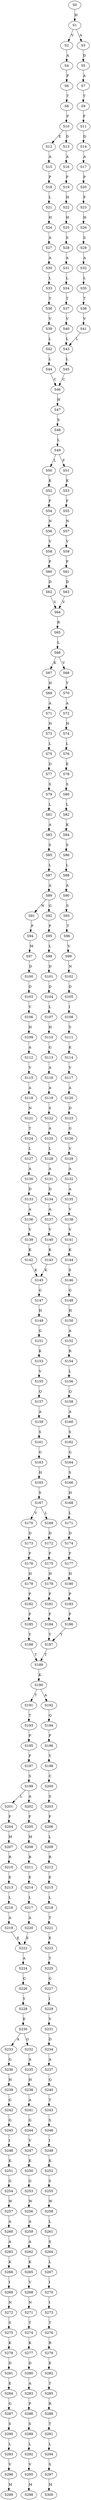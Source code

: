 strict digraph  {
	S0 -> S1 [ label = H ];
	S1 -> S2 [ label = V ];
	S1 -> S3 [ label = A ];
	S2 -> S4 [ label = A ];
	S3 -> S5 [ label = D ];
	S4 -> S6 [ label = P ];
	S5 -> S7 [ label = A ];
	S6 -> S8 [ label = T ];
	S7 -> S9 [ label = T ];
	S8 -> S10 [ label = F ];
	S9 -> S11 [ label = F ];
	S10 -> S12 [ label = E ];
	S10 -> S13 [ label = D ];
	S11 -> S14 [ label = D ];
	S12 -> S15 [ label = A ];
	S13 -> S16 [ label = A ];
	S14 -> S17 [ label = A ];
	S15 -> S18 [ label = P ];
	S16 -> S19 [ label = P ];
	S17 -> S20 [ label = P ];
	S18 -> S21 [ label = L ];
	S19 -> S22 [ label = H ];
	S20 -> S23 [ label = F ];
	S21 -> S24 [ label = H ];
	S22 -> S25 [ label = H ];
	S23 -> S26 [ label = H ];
	S24 -> S27 [ label = A ];
	S25 -> S28 [ label = S ];
	S26 -> S29 [ label = S ];
	S27 -> S30 [ label = A ];
	S28 -> S31 [ label = A ];
	S29 -> S32 [ label = A ];
	S30 -> S33 [ label = L ];
	S31 -> S34 [ label = L ];
	S32 -> S35 [ label = L ];
	S33 -> S36 [ label = T ];
	S34 -> S37 [ label = T ];
	S35 -> S38 [ label = T ];
	S36 -> S39 [ label = V ];
	S37 -> S40 [ label = V ];
	S38 -> S41 [ label = V ];
	S39 -> S42 [ label = L ];
	S40 -> S43 [ label = L ];
	S41 -> S43 [ label = L ];
	S42 -> S44 [ label = L ];
	S43 -> S45 [ label = L ];
	S44 -> S46 [ label = C ];
	S45 -> S46 [ label = C ];
	S46 -> S47 [ label = H ];
	S47 -> S48 [ label = S ];
	S48 -> S49 [ label = L ];
	S49 -> S50 [ label = L ];
	S49 -> S51 [ label = F ];
	S50 -> S52 [ label = K ];
	S51 -> S53 [ label = K ];
	S52 -> S54 [ label = F ];
	S53 -> S55 [ label = F ];
	S54 -> S56 [ label = N ];
	S55 -> S57 [ label = N ];
	S56 -> S58 [ label = V ];
	S57 -> S59 [ label = V ];
	S58 -> S60 [ label = P ];
	S59 -> S61 [ label = P ];
	S60 -> S62 [ label = D ];
	S61 -> S63 [ label = D ];
	S62 -> S64 [ label = V ];
	S63 -> S64 [ label = V ];
	S64 -> S65 [ label = R ];
	S65 -> S66 [ label = L ];
	S66 -> S67 [ label = K ];
	S66 -> S68 [ label = V ];
	S67 -> S69 [ label = H ];
	S68 -> S70 [ label = Y ];
	S69 -> S71 [ label = A ];
	S70 -> S72 [ label = A ];
	S71 -> S73 [ label = H ];
	S72 -> S74 [ label = H ];
	S73 -> S75 [ label = L ];
	S74 -> S76 [ label = L ];
	S75 -> S77 [ label = D ];
	S76 -> S78 [ label = E ];
	S77 -> S79 [ label = S ];
	S78 -> S80 [ label = S ];
	S79 -> S81 [ label = L ];
	S80 -> S82 [ label = L ];
	S81 -> S83 [ label = A ];
	S82 -> S84 [ label = K ];
	S83 -> S85 [ label = S ];
	S84 -> S86 [ label = S ];
	S85 -> S87 [ label = L ];
	S86 -> S88 [ label = L ];
	S87 -> S89 [ label = A ];
	S88 -> S90 [ label = A ];
	S89 -> S91 [ label = N ];
	S89 -> S92 [ label = G ];
	S90 -> S93 [ label = S ];
	S91 -> S94 [ label = P ];
	S92 -> S95 [ label = P ];
	S93 -> S96 [ label = T ];
	S94 -> S97 [ label = M ];
	S95 -> S98 [ label = L ];
	S96 -> S99 [ label = V ];
	S97 -> S100 [ label = D ];
	S98 -> S101 [ label = D ];
	S99 -> S102 [ label = N ];
	S100 -> S103 [ label = D ];
	S101 -> S104 [ label = D ];
	S102 -> S105 [ label = D ];
	S103 -> S106 [ label = V ];
	S104 -> S107 [ label = L ];
	S105 -> S108 [ label = I ];
	S106 -> S109 [ label = H ];
	S107 -> S110 [ label = H ];
	S108 -> S111 [ label = S ];
	S109 -> S112 [ label = A ];
	S110 -> S113 [ label = G ];
	S111 -> S114 [ label = K ];
	S112 -> S115 [ label = V ];
	S113 -> S116 [ label = A ];
	S114 -> S117 [ label = V ];
	S115 -> S118 [ label = A ];
	S116 -> S119 [ label = A ];
	S117 -> S120 [ label = A ];
	S118 -> S121 [ label = N ];
	S119 -> S122 [ label = S ];
	S120 -> S123 [ label = D ];
	S121 -> S124 [ label = T ];
	S122 -> S125 [ label = A ];
	S123 -> S126 [ label = G ];
	S124 -> S127 [ label = L ];
	S125 -> S128 [ label = L ];
	S126 -> S129 [ label = V ];
	S127 -> S130 [ label = A ];
	S128 -> S131 [ label = A ];
	S129 -> S132 [ label = A ];
	S130 -> S133 [ label = D ];
	S131 -> S134 [ label = D ];
	S132 -> S135 [ label = A ];
	S133 -> S136 [ label = A ];
	S134 -> S137 [ label = A ];
	S135 -> S138 [ label = V ];
	S136 -> S139 [ label = V ];
	S137 -> S140 [ label = V ];
	S138 -> S141 [ label = V ];
	S139 -> S142 [ label = K ];
	S140 -> S143 [ label = K ];
	S141 -> S144 [ label = K ];
	S142 -> S145 [ label = K ];
	S143 -> S145 [ label = K ];
	S144 -> S146 [ label = S ];
	S145 -> S147 [ label = G ];
	S146 -> S148 [ label = G ];
	S147 -> S149 [ label = H ];
	S148 -> S150 [ label = H ];
	S149 -> S151 [ label = G ];
	S150 -> S152 [ label = A ];
	S151 -> S153 [ label = K ];
	S152 -> S154 [ label = R ];
	S153 -> S155 [ label = V ];
	S154 -> S156 [ label = L ];
	S155 -> S157 [ label = Q ];
	S156 -> S158 [ label = Q ];
	S157 -> S159 [ label = A ];
	S158 -> S160 [ label = A ];
	S159 -> S161 [ label = S ];
	S160 -> S162 [ label = S ];
	S161 -> S163 [ label = G ];
	S162 -> S164 [ label = G ];
	S163 -> S165 [ label = H ];
	S164 -> S166 [ label = S ];
	S165 -> S167 [ label = S ];
	S166 -> S168 [ label = H ];
	S167 -> S169 [ label = L ];
	S167 -> S170 [ label = V ];
	S168 -> S171 [ label = L ];
	S169 -> S172 [ label = D ];
	S170 -> S173 [ label = D ];
	S171 -> S174 [ label = D ];
	S172 -> S175 [ label = F ];
	S173 -> S176 [ label = F ];
	S174 -> S177 [ label = F ];
	S175 -> S178 [ label = H ];
	S176 -> S179 [ label = H ];
	S177 -> S180 [ label = H ];
	S178 -> S181 [ label = P ];
	S179 -> S182 [ label = P ];
	S180 -> S183 [ label = P ];
	S181 -> S184 [ label = F ];
	S182 -> S185 [ label = F ];
	S183 -> S186 [ label = F ];
	S184 -> S187 [ label = Y ];
	S185 -> S188 [ label = Y ];
	S186 -> S187 [ label = Y ];
	S187 -> S189 [ label = T ];
	S188 -> S189 [ label = T ];
	S189 -> S190 [ label = K ];
	S190 -> S191 [ label = T ];
	S190 -> S192 [ label = A ];
	S191 -> S193 [ label = T ];
	S192 -> S194 [ label = Q ];
	S193 -> S195 [ label = P ];
	S194 -> S196 [ label = P ];
	S195 -> S197 [ label = F ];
	S196 -> S198 [ label = Y ];
	S197 -> S199 [ label = S ];
	S198 -> S200 [ label = C ];
	S199 -> S201 [ label = L ];
	S199 -> S202 [ label = A ];
	S200 -> S203 [ label = S ];
	S201 -> S204 [ label = F ];
	S202 -> S205 [ label = F ];
	S203 -> S206 [ label = F ];
	S204 -> S207 [ label = M ];
	S205 -> S208 [ label = M ];
	S206 -> S209 [ label = L ];
	S207 -> S210 [ label = R ];
	S208 -> S211 [ label = R ];
	S209 -> S212 [ label = R ];
	S210 -> S213 [ label = E ];
	S211 -> S214 [ label = E ];
	S212 -> S215 [ label = E ];
	S213 -> S216 [ label = L ];
	S214 -> S217 [ label = L ];
	S215 -> S218 [ label = L ];
	S216 -> S219 [ label = A ];
	S217 -> S220 [ label = A ];
	S218 -> S221 [ label = T ];
	S219 -> S222 [ label = E ];
	S220 -> S222 [ label = E ];
	S221 -> S223 [ label = E ];
	S222 -> S224 [ label = A ];
	S223 -> S225 [ label = T ];
	S224 -> S226 [ label = G ];
	S225 -> S227 [ label = G ];
	S226 -> S228 [ label = Y ];
	S227 -> S229 [ label = I ];
	S228 -> S230 [ label = E ];
	S229 -> S231 [ label = V ];
	S230 -> S232 [ label = G ];
	S230 -> S233 [ label = A ];
	S231 -> S234 [ label = D ];
	S232 -> S235 [ label = A ];
	S233 -> S236 [ label = G ];
	S234 -> S237 [ label = A ];
	S235 -> S238 [ label = H ];
	S236 -> S239 [ label = H ];
	S237 -> S240 [ label = Q ];
	S238 -> S241 [ label = A ];
	S239 -> S242 [ label = G ];
	S240 -> S243 [ label = T ];
	S241 -> S244 [ label = G ];
	S242 -> S245 [ label = G ];
	S243 -> S246 [ label = S ];
	S244 -> S247 [ label = V ];
	S245 -> S248 [ label = I ];
	S246 -> S249 [ label = I ];
	S247 -> S250 [ label = K ];
	S248 -> S251 [ label = K ];
	S249 -> S252 [ label = K ];
	S250 -> S253 [ label = G ];
	S251 -> S254 [ label = G ];
	S252 -> S255 [ label = S ];
	S253 -> S256 [ label = W ];
	S254 -> S257 [ label = W ];
	S255 -> S258 [ label = W ];
	S256 -> S259 [ label = A ];
	S257 -> S260 [ label = A ];
	S258 -> S261 [ label = L ];
	S259 -> S262 [ label = A ];
	S260 -> S263 [ label = A ];
	S261 -> S264 [ label = S ];
	S262 -> S265 [ label = K ];
	S263 -> S266 [ label = K ];
	S264 -> S267 [ label = L ];
	S265 -> S268 [ label = V ];
	S266 -> S269 [ label = I ];
	S267 -> S270 [ label = I ];
	S268 -> S271 [ label = N ];
	S269 -> S272 [ label = N ];
	S270 -> S273 [ label = I ];
	S271 -> S274 [ label = T ];
	S272 -> S275 [ label = S ];
	S273 -> S276 [ label = T ];
	S274 -> S277 [ label = K ];
	S275 -> S278 [ label = K ];
	S276 -> S279 [ label = R ];
	S277 -> S280 [ label = D ];
	S278 -> S281 [ label = D ];
	S279 -> S282 [ label = E ];
	S280 -> S283 [ label = A ];
	S281 -> S284 [ label = E ];
	S282 -> S285 [ label = T ];
	S283 -> S286 [ label = P ];
	S284 -> S287 [ label = G ];
	S285 -> S288 [ label = R ];
	S286 -> S289 [ label = S ];
	S287 -> S290 [ label = S ];
	S288 -> S291 [ label = T ];
	S289 -> S292 [ label = L ];
	S290 -> S293 [ label = L ];
	S291 -> S294 [ label = L ];
	S292 -> S295 [ label = V ];
	S293 -> S296 [ label = V ];
	S294 -> S297 [ label = S ];
	S295 -> S298 [ label = M ];
	S296 -> S299 [ label = M ];
	S297 -> S300 [ label = M ];
}
